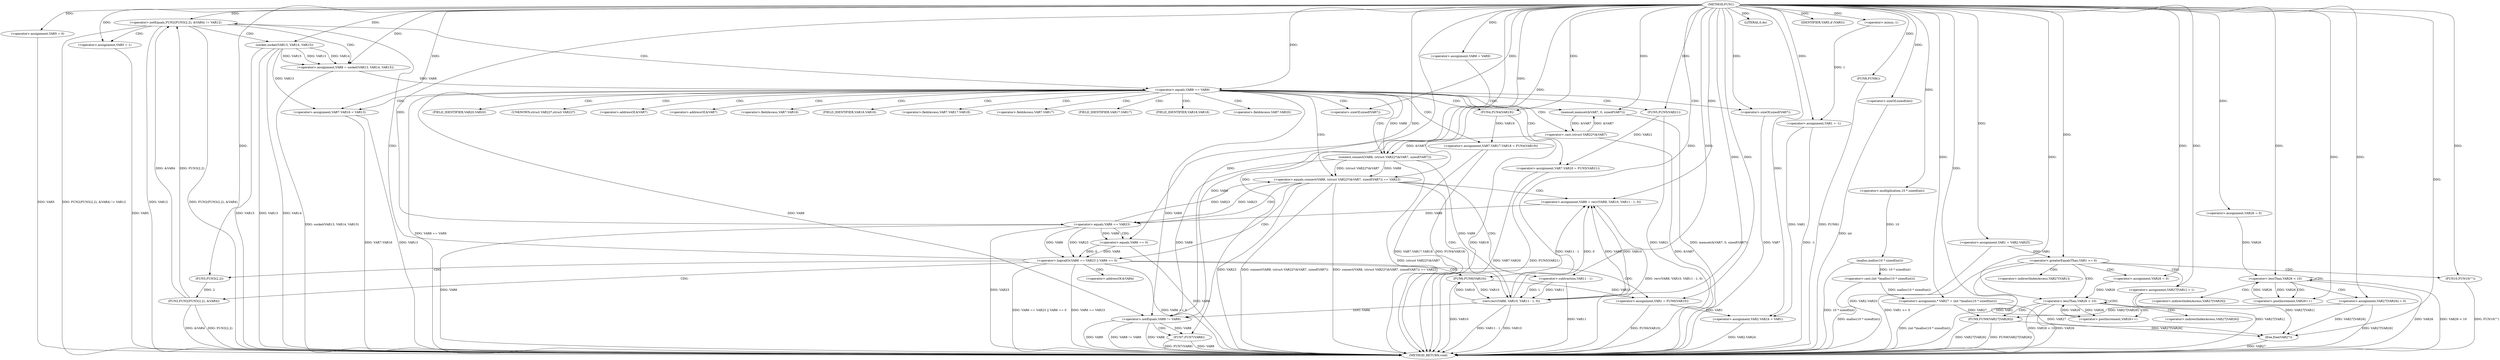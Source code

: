 digraph FUN1 {  
"1000100" [label = "(METHOD,FUN1)" ]
"1000291" [label = "(METHOD_RETURN,void)" ]
"1000104" [label = "(<operator>.assignment,VAR1 = -1)" ]
"1000106" [label = "(<operator>.minus,-1)" ]
"1000111" [label = "(<operator>.assignment,VAR5 = 0)" ]
"1000117" [label = "(<operator>.assignment,VAR8 = VAR9)" ]
"1000124" [label = "(<operator>.notEquals,FUN2(FUN3(2,2), &VAR4) != VAR12)" ]
"1000125" [label = "(FUN2,FUN2(FUN3(2,2), &VAR4))" ]
"1000126" [label = "(FUN3,FUN3(2,2))" ]
"1000134" [label = "(<operator>.assignment,VAR5 = 1)" ]
"1000137" [label = "(<operator>.assignment,VAR8 = socket(VAR13, VAR14, VAR15))" ]
"1000139" [label = "(socket,socket(VAR13, VAR14, VAR15))" ]
"1000144" [label = "(<operator>.equals,VAR8 == VAR9)" ]
"1000149" [label = "(memset,memset(&VAR7, 0, sizeof(VAR7)))" ]
"1000153" [label = "(<operator>.sizeOf,sizeof(VAR7))" ]
"1000155" [label = "(<operator>.assignment,VAR7.VAR16 = VAR13)" ]
"1000160" [label = "(<operator>.assignment,VAR7.VAR17.VAR18 = FUN4(VAR19))" ]
"1000166" [label = "(FUN4,FUN4(VAR19))" ]
"1000168" [label = "(<operator>.assignment,VAR7.VAR20 = FUN5(VAR21))" ]
"1000172" [label = "(FUN5,FUN5(VAR21))" ]
"1000175" [label = "(<operator>.equals,connect(VAR8, (struct VAR22*)&VAR7, sizeof(VAR7)) == VAR23)" ]
"1000176" [label = "(connect,connect(VAR8, (struct VAR22*)&VAR7, sizeof(VAR7)))" ]
"1000178" [label = "(<operator>.cast,(struct VAR22*)&VAR7)" ]
"1000182" [label = "(<operator>.sizeOf,sizeof(VAR7))" ]
"1000187" [label = "(<operator>.assignment,VAR6 = recv(VAR8, VAR10, VAR11 - 1, 0))" ]
"1000189" [label = "(recv,recv(VAR8, VAR10, VAR11 - 1, 0))" ]
"1000192" [label = "(<operator>.subtraction,VAR11 - 1)" ]
"1000197" [label = "(<operator>.logicalOr,VAR6 == VAR23 || VAR6 == 0)" ]
"1000198" [label = "(<operator>.equals,VAR6 == VAR23)" ]
"1000201" [label = "(<operator>.equals,VAR6 == 0)" ]
"1000206" [label = "(<operator>.assignment,VAR1 = FUN6(VAR10))" ]
"1000208" [label = "(FUN6,FUN6(VAR10))" ]
"1000210" [label = "(LITERAL,0,do)" ]
"1000212" [label = "(<operator>.notEquals,VAR8 != VAR9)" ]
"1000216" [label = "(FUN7,FUN7(VAR8))" ]
"1000219" [label = "(IDENTIFIER,VAR5,if (VAR5))" ]
"1000221" [label = "(FUN8,FUN8())" ]
"1000222" [label = "(<operator>.assignment,VAR2.VAR24 = VAR1)" ]
"1000229" [label = "(<operator>.assignment,VAR1 = VAR2.VAR25)" ]
"1000237" [label = "(<operator>.assignment,* VAR27 = (int *)malloc(10 * sizeof(int)))" ]
"1000239" [label = "(<operator>.cast,(int *)malloc(10 * sizeof(int)))" ]
"1000241" [label = "(malloc,malloc(10 * sizeof(int)))" ]
"1000242" [label = "(<operator>.multiplication,10 * sizeof(int))" ]
"1000244" [label = "(<operator>.sizeOf,sizeof(int))" ]
"1000247" [label = "(<operator>.assignment,VAR26 = 0)" ]
"1000250" [label = "(<operator>.lessThan,VAR26 < 10)" ]
"1000253" [label = "(<operator>.postIncrement,VAR26++)" ]
"1000256" [label = "(<operator>.assignment,VAR27[VAR26] = 0)" ]
"1000262" [label = "(<operator>.greaterEqualsThan,VAR1 >= 0)" ]
"1000266" [label = "(<operator>.assignment,VAR27[VAR1] = 1)" ]
"1000272" [label = "(<operator>.assignment,VAR26 = 0)" ]
"1000275" [label = "(<operator>.lessThan,VAR26 < 10)" ]
"1000278" [label = "(<operator>.postIncrement,VAR26++)" ]
"1000281" [label = "(FUN9,FUN9(VAR27[VAR26]))" ]
"1000287" [label = "(FUN10,FUN10(\"\"))" ]
"1000289" [label = "(free,free(VAR27))" ]
"1000129" [label = "(<operator>.addressOf,&VAR4)" ]
"1000150" [label = "(<operator>.addressOf,&VAR7)" ]
"1000156" [label = "(<operator>.fieldAccess,VAR7.VAR16)" ]
"1000158" [label = "(FIELD_IDENTIFIER,VAR16,VAR16)" ]
"1000161" [label = "(<operator>.fieldAccess,VAR7.VAR17.VAR18)" ]
"1000162" [label = "(<operator>.fieldAccess,VAR7.VAR17)" ]
"1000164" [label = "(FIELD_IDENTIFIER,VAR17,VAR17)" ]
"1000165" [label = "(FIELD_IDENTIFIER,VAR18,VAR18)" ]
"1000169" [label = "(<operator>.fieldAccess,VAR7.VAR20)" ]
"1000171" [label = "(FIELD_IDENTIFIER,VAR20,VAR20)" ]
"1000179" [label = "(UNKNOWN,struct VAR22*,struct VAR22*)" ]
"1000180" [label = "(<operator>.addressOf,&VAR7)" ]
"1000257" [label = "(<operator>.indirectIndexAccess,VAR27[VAR26])" ]
"1000267" [label = "(<operator>.indirectIndexAccess,VAR27[VAR1])" ]
"1000282" [label = "(<operator>.indirectIndexAccess,VAR27[VAR26])" ]
  "1000241" -> "1000291"  [ label = "DDG: 10 * sizeof(int)"] 
  "1000239" -> "1000291"  [ label = "DDG: malloc(10 * sizeof(int))"] 
  "1000176" -> "1000291"  [ label = "DDG: (struct VAR22*)&VAR7"] 
  "1000155" -> "1000291"  [ label = "DDG: VAR13"] 
  "1000125" -> "1000291"  [ label = "DDG: FUN3(2,2)"] 
  "1000168" -> "1000291"  [ label = "DDG: FUN5(VAR21)"] 
  "1000139" -> "1000291"  [ label = "DDG: VAR15"] 
  "1000221" -> "1000291"  [ label = "DDG: FUN8()"] 
  "1000250" -> "1000291"  [ label = "DDG: VAR26"] 
  "1000124" -> "1000291"  [ label = "DDG: FUN2(FUN3(2,2), &VAR4)"] 
  "1000197" -> "1000291"  [ label = "DDG: VAR6 == 0"] 
  "1000222" -> "1000291"  [ label = "DDG: VAR2.VAR24"] 
  "1000208" -> "1000291"  [ label = "DDG: VAR10"] 
  "1000281" -> "1000291"  [ label = "DDG: VAR27[VAR26]"] 
  "1000237" -> "1000291"  [ label = "DDG: (int *)malloc(10 * sizeof(int))"] 
  "1000275" -> "1000291"  [ label = "DDG: VAR26 < 10"] 
  "1000289" -> "1000291"  [ label = "DDG: VAR27"] 
  "1000168" -> "1000291"  [ label = "DDG: VAR7.VAR20"] 
  "1000198" -> "1000291"  [ label = "DDG: VAR23"] 
  "1000216" -> "1000291"  [ label = "DDG: FUN7(VAR8)"] 
  "1000287" -> "1000291"  [ label = "DDG: FUN10(\"\")"] 
  "1000216" -> "1000291"  [ label = "DDG: VAR8"] 
  "1000212" -> "1000291"  [ label = "DDG: VAR9"] 
  "1000187" -> "1000291"  [ label = "DDG: recv(VAR8, VAR10, VAR11 - 1, 0)"] 
  "1000139" -> "1000291"  [ label = "DDG: VAR14"] 
  "1000137" -> "1000291"  [ label = "DDG: socket(VAR13, VAR14, VAR15)"] 
  "1000160" -> "1000291"  [ label = "DDG: FUN4(VAR19)"] 
  "1000139" -> "1000291"  [ label = "DDG: VAR13"] 
  "1000175" -> "1000291"  [ label = "DDG: VAR23"] 
  "1000125" -> "1000291"  [ label = "DDG: &VAR4"] 
  "1000144" -> "1000291"  [ label = "DDG: VAR8 == VAR9"] 
  "1000166" -> "1000291"  [ label = "DDG: VAR19"] 
  "1000266" -> "1000291"  [ label = "DDG: VAR27[VAR1]"] 
  "1000189" -> "1000291"  [ label = "DDG: VAR10"] 
  "1000262" -> "1000291"  [ label = "DDG: VAR1"] 
  "1000178" -> "1000291"  [ label = "DDG: &VAR7"] 
  "1000206" -> "1000291"  [ label = "DDG: FUN6(VAR10)"] 
  "1000149" -> "1000291"  [ label = "DDG: memset(&VAR7, 0, sizeof(VAR7))"] 
  "1000175" -> "1000291"  [ label = "DDG: connect(VAR8, (struct VAR22*)&VAR7, sizeof(VAR7))"] 
  "1000229" -> "1000291"  [ label = "DDG: VAR2.VAR25"] 
  "1000275" -> "1000291"  [ label = "DDG: VAR26"] 
  "1000111" -> "1000291"  [ label = "DDG: VAR5"] 
  "1000212" -> "1000291"  [ label = "DDG: VAR8 != VAR9"] 
  "1000262" -> "1000291"  [ label = "DDG: VAR1 >= 0"] 
  "1000197" -> "1000291"  [ label = "DDG: VAR6 == VAR23 || VAR6 == 0"] 
  "1000198" -> "1000291"  [ label = "DDG: VAR6"] 
  "1000212" -> "1000291"  [ label = "DDG: VAR8"] 
  "1000134" -> "1000291"  [ label = "DDG: VAR5"] 
  "1000192" -> "1000291"  [ label = "DDG: VAR11"] 
  "1000281" -> "1000291"  [ label = "DDG: FUN9(VAR27[VAR26])"] 
  "1000172" -> "1000291"  [ label = "DDG: VAR21"] 
  "1000256" -> "1000291"  [ label = "DDG: VAR27[VAR26]"] 
  "1000155" -> "1000291"  [ label = "DDG: VAR7.VAR16"] 
  "1000250" -> "1000291"  [ label = "DDG: VAR26 < 10"] 
  "1000244" -> "1000291"  [ label = "DDG: int"] 
  "1000182" -> "1000291"  [ label = "DDG: VAR7"] 
  "1000189" -> "1000291"  [ label = "DDG: VAR11 - 1"] 
  "1000160" -> "1000291"  [ label = "DDG: VAR7.VAR17.VAR18"] 
  "1000104" -> "1000291"  [ label = "DDG: -1"] 
  "1000175" -> "1000291"  [ label = "DDG: connect(VAR8, (struct VAR22*)&VAR7, sizeof(VAR7)) == VAR23"] 
  "1000124" -> "1000291"  [ label = "DDG: FUN2(FUN3(2,2), &VAR4) != VAR12"] 
  "1000197" -> "1000291"  [ label = "DDG: VAR6 == VAR23"] 
  "1000124" -> "1000291"  [ label = "DDG: VAR12"] 
  "1000201" -> "1000291"  [ label = "DDG: VAR6"] 
  "1000106" -> "1000104"  [ label = "DDG: 1"] 
  "1000100" -> "1000104"  [ label = "DDG: "] 
  "1000100" -> "1000106"  [ label = "DDG: "] 
  "1000100" -> "1000111"  [ label = "DDG: "] 
  "1000100" -> "1000117"  [ label = "DDG: "] 
  "1000125" -> "1000124"  [ label = "DDG: FUN3(2,2)"] 
  "1000125" -> "1000124"  [ label = "DDG: &VAR4"] 
  "1000126" -> "1000125"  [ label = "DDG: 2"] 
  "1000100" -> "1000126"  [ label = "DDG: "] 
  "1000100" -> "1000124"  [ label = "DDG: "] 
  "1000100" -> "1000134"  [ label = "DDG: "] 
  "1000139" -> "1000137"  [ label = "DDG: VAR13"] 
  "1000139" -> "1000137"  [ label = "DDG: VAR14"] 
  "1000139" -> "1000137"  [ label = "DDG: VAR15"] 
  "1000100" -> "1000137"  [ label = "DDG: "] 
  "1000100" -> "1000139"  [ label = "DDG: "] 
  "1000137" -> "1000144"  [ label = "DDG: VAR8"] 
  "1000100" -> "1000144"  [ label = "DDG: "] 
  "1000178" -> "1000149"  [ label = "DDG: &VAR7"] 
  "1000100" -> "1000149"  [ label = "DDG: "] 
  "1000100" -> "1000153"  [ label = "DDG: "] 
  "1000139" -> "1000155"  [ label = "DDG: VAR13"] 
  "1000100" -> "1000155"  [ label = "DDG: "] 
  "1000166" -> "1000160"  [ label = "DDG: VAR19"] 
  "1000100" -> "1000166"  [ label = "DDG: "] 
  "1000172" -> "1000168"  [ label = "DDG: VAR21"] 
  "1000100" -> "1000172"  [ label = "DDG: "] 
  "1000176" -> "1000175"  [ label = "DDG: VAR8"] 
  "1000176" -> "1000175"  [ label = "DDG: (struct VAR22*)&VAR7"] 
  "1000144" -> "1000176"  [ label = "DDG: VAR8"] 
  "1000100" -> "1000176"  [ label = "DDG: "] 
  "1000178" -> "1000176"  [ label = "DDG: &VAR7"] 
  "1000149" -> "1000178"  [ label = "DDG: &VAR7"] 
  "1000100" -> "1000182"  [ label = "DDG: "] 
  "1000198" -> "1000175"  [ label = "DDG: VAR23"] 
  "1000100" -> "1000175"  [ label = "DDG: "] 
  "1000189" -> "1000187"  [ label = "DDG: VAR8"] 
  "1000189" -> "1000187"  [ label = "DDG: VAR10"] 
  "1000189" -> "1000187"  [ label = "DDG: VAR11 - 1"] 
  "1000189" -> "1000187"  [ label = "DDG: 0"] 
  "1000100" -> "1000187"  [ label = "DDG: "] 
  "1000176" -> "1000189"  [ label = "DDG: VAR8"] 
  "1000100" -> "1000189"  [ label = "DDG: "] 
  "1000208" -> "1000189"  [ label = "DDG: VAR10"] 
  "1000192" -> "1000189"  [ label = "DDG: VAR11"] 
  "1000192" -> "1000189"  [ label = "DDG: 1"] 
  "1000100" -> "1000192"  [ label = "DDG: "] 
  "1000198" -> "1000197"  [ label = "DDG: VAR6"] 
  "1000198" -> "1000197"  [ label = "DDG: VAR23"] 
  "1000187" -> "1000198"  [ label = "DDG: VAR6"] 
  "1000100" -> "1000198"  [ label = "DDG: "] 
  "1000175" -> "1000198"  [ label = "DDG: VAR23"] 
  "1000201" -> "1000197"  [ label = "DDG: VAR6"] 
  "1000201" -> "1000197"  [ label = "DDG: 0"] 
  "1000198" -> "1000201"  [ label = "DDG: VAR6"] 
  "1000100" -> "1000201"  [ label = "DDG: "] 
  "1000208" -> "1000206"  [ label = "DDG: VAR10"] 
  "1000100" -> "1000206"  [ label = "DDG: "] 
  "1000189" -> "1000208"  [ label = "DDG: VAR10"] 
  "1000100" -> "1000208"  [ label = "DDG: "] 
  "1000100" -> "1000210"  [ label = "DDG: "] 
  "1000189" -> "1000212"  [ label = "DDG: VAR8"] 
  "1000117" -> "1000212"  [ label = "DDG: VAR8"] 
  "1000144" -> "1000212"  [ label = "DDG: VAR8"] 
  "1000176" -> "1000212"  [ label = "DDG: VAR8"] 
  "1000100" -> "1000212"  [ label = "DDG: "] 
  "1000144" -> "1000212"  [ label = "DDG: VAR9"] 
  "1000212" -> "1000216"  [ label = "DDG: VAR8"] 
  "1000100" -> "1000216"  [ label = "DDG: "] 
  "1000100" -> "1000219"  [ label = "DDG: "] 
  "1000100" -> "1000221"  [ label = "DDG: "] 
  "1000104" -> "1000222"  [ label = "DDG: VAR1"] 
  "1000206" -> "1000222"  [ label = "DDG: VAR1"] 
  "1000100" -> "1000222"  [ label = "DDG: "] 
  "1000100" -> "1000229"  [ label = "DDG: "] 
  "1000239" -> "1000237"  [ label = "DDG: malloc(10 * sizeof(int))"] 
  "1000100" -> "1000237"  [ label = "DDG: "] 
  "1000241" -> "1000239"  [ label = "DDG: 10 * sizeof(int)"] 
  "1000242" -> "1000241"  [ label = "DDG: 10"] 
  "1000100" -> "1000242"  [ label = "DDG: "] 
  "1000100" -> "1000244"  [ label = "DDG: "] 
  "1000100" -> "1000247"  [ label = "DDG: "] 
  "1000247" -> "1000250"  [ label = "DDG: VAR26"] 
  "1000253" -> "1000250"  [ label = "DDG: VAR26"] 
  "1000100" -> "1000250"  [ label = "DDG: "] 
  "1000250" -> "1000253"  [ label = "DDG: VAR26"] 
  "1000100" -> "1000253"  [ label = "DDG: "] 
  "1000100" -> "1000256"  [ label = "DDG: "] 
  "1000229" -> "1000262"  [ label = "DDG: VAR1"] 
  "1000100" -> "1000262"  [ label = "DDG: "] 
  "1000100" -> "1000266"  [ label = "DDG: "] 
  "1000100" -> "1000272"  [ label = "DDG: "] 
  "1000272" -> "1000275"  [ label = "DDG: VAR26"] 
  "1000278" -> "1000275"  [ label = "DDG: VAR26"] 
  "1000100" -> "1000275"  [ label = "DDG: "] 
  "1000275" -> "1000278"  [ label = "DDG: VAR26"] 
  "1000100" -> "1000278"  [ label = "DDG: "] 
  "1000237" -> "1000281"  [ label = "DDG: VAR27"] 
  "1000256" -> "1000281"  [ label = "DDG: VAR27[VAR26]"] 
  "1000100" -> "1000287"  [ label = "DDG: "] 
  "1000281" -> "1000289"  [ label = "DDG: VAR27[VAR26]"] 
  "1000237" -> "1000289"  [ label = "DDG: VAR27"] 
  "1000266" -> "1000289"  [ label = "DDG: VAR27[VAR1]"] 
  "1000256" -> "1000289"  [ label = "DDG: VAR27[VAR26]"] 
  "1000100" -> "1000289"  [ label = "DDG: "] 
  "1000124" -> "1000139"  [ label = "CDG: "] 
  "1000124" -> "1000144"  [ label = "CDG: "] 
  "1000124" -> "1000137"  [ label = "CDG: "] 
  "1000124" -> "1000134"  [ label = "CDG: "] 
  "1000144" -> "1000164"  [ label = "CDG: "] 
  "1000144" -> "1000156"  [ label = "CDG: "] 
  "1000144" -> "1000161"  [ label = "CDG: "] 
  "1000144" -> "1000182"  [ label = "CDG: "] 
  "1000144" -> "1000150"  [ label = "CDG: "] 
  "1000144" -> "1000166"  [ label = "CDG: "] 
  "1000144" -> "1000180"  [ label = "CDG: "] 
  "1000144" -> "1000165"  [ label = "CDG: "] 
  "1000144" -> "1000149"  [ label = "CDG: "] 
  "1000144" -> "1000175"  [ label = "CDG: "] 
  "1000144" -> "1000160"  [ label = "CDG: "] 
  "1000144" -> "1000179"  [ label = "CDG: "] 
  "1000144" -> "1000176"  [ label = "CDG: "] 
  "1000144" -> "1000153"  [ label = "CDG: "] 
  "1000144" -> "1000172"  [ label = "CDG: "] 
  "1000144" -> "1000169"  [ label = "CDG: "] 
  "1000144" -> "1000168"  [ label = "CDG: "] 
  "1000144" -> "1000178"  [ label = "CDG: "] 
  "1000144" -> "1000158"  [ label = "CDG: "] 
  "1000144" -> "1000155"  [ label = "CDG: "] 
  "1000144" -> "1000171"  [ label = "CDG: "] 
  "1000144" -> "1000162"  [ label = "CDG: "] 
  "1000175" -> "1000197"  [ label = "CDG: "] 
  "1000175" -> "1000192"  [ label = "CDG: "] 
  "1000175" -> "1000198"  [ label = "CDG: "] 
  "1000175" -> "1000187"  [ label = "CDG: "] 
  "1000175" -> "1000189"  [ label = "CDG: "] 
  "1000197" -> "1000208"  [ label = "CDG: "] 
  "1000197" -> "1000206"  [ label = "CDG: "] 
  "1000197" -> "1000125"  [ label = "CDG: "] 
  "1000197" -> "1000126"  [ label = "CDG: "] 
  "1000197" -> "1000129"  [ label = "CDG: "] 
  "1000197" -> "1000124"  [ label = "CDG: "] 
  "1000198" -> "1000201"  [ label = "CDG: "] 
  "1000212" -> "1000216"  [ label = "CDG: "] 
  "1000250" -> "1000250"  [ label = "CDG: "] 
  "1000250" -> "1000253"  [ label = "CDG: "] 
  "1000250" -> "1000257"  [ label = "CDG: "] 
  "1000250" -> "1000256"  [ label = "CDG: "] 
  "1000262" -> "1000266"  [ label = "CDG: "] 
  "1000262" -> "1000272"  [ label = "CDG: "] 
  "1000262" -> "1000267"  [ label = "CDG: "] 
  "1000262" -> "1000287"  [ label = "CDG: "] 
  "1000262" -> "1000275"  [ label = "CDG: "] 
  "1000275" -> "1000281"  [ label = "CDG: "] 
  "1000275" -> "1000282"  [ label = "CDG: "] 
  "1000275" -> "1000278"  [ label = "CDG: "] 
  "1000275" -> "1000275"  [ label = "CDG: "] 
}
